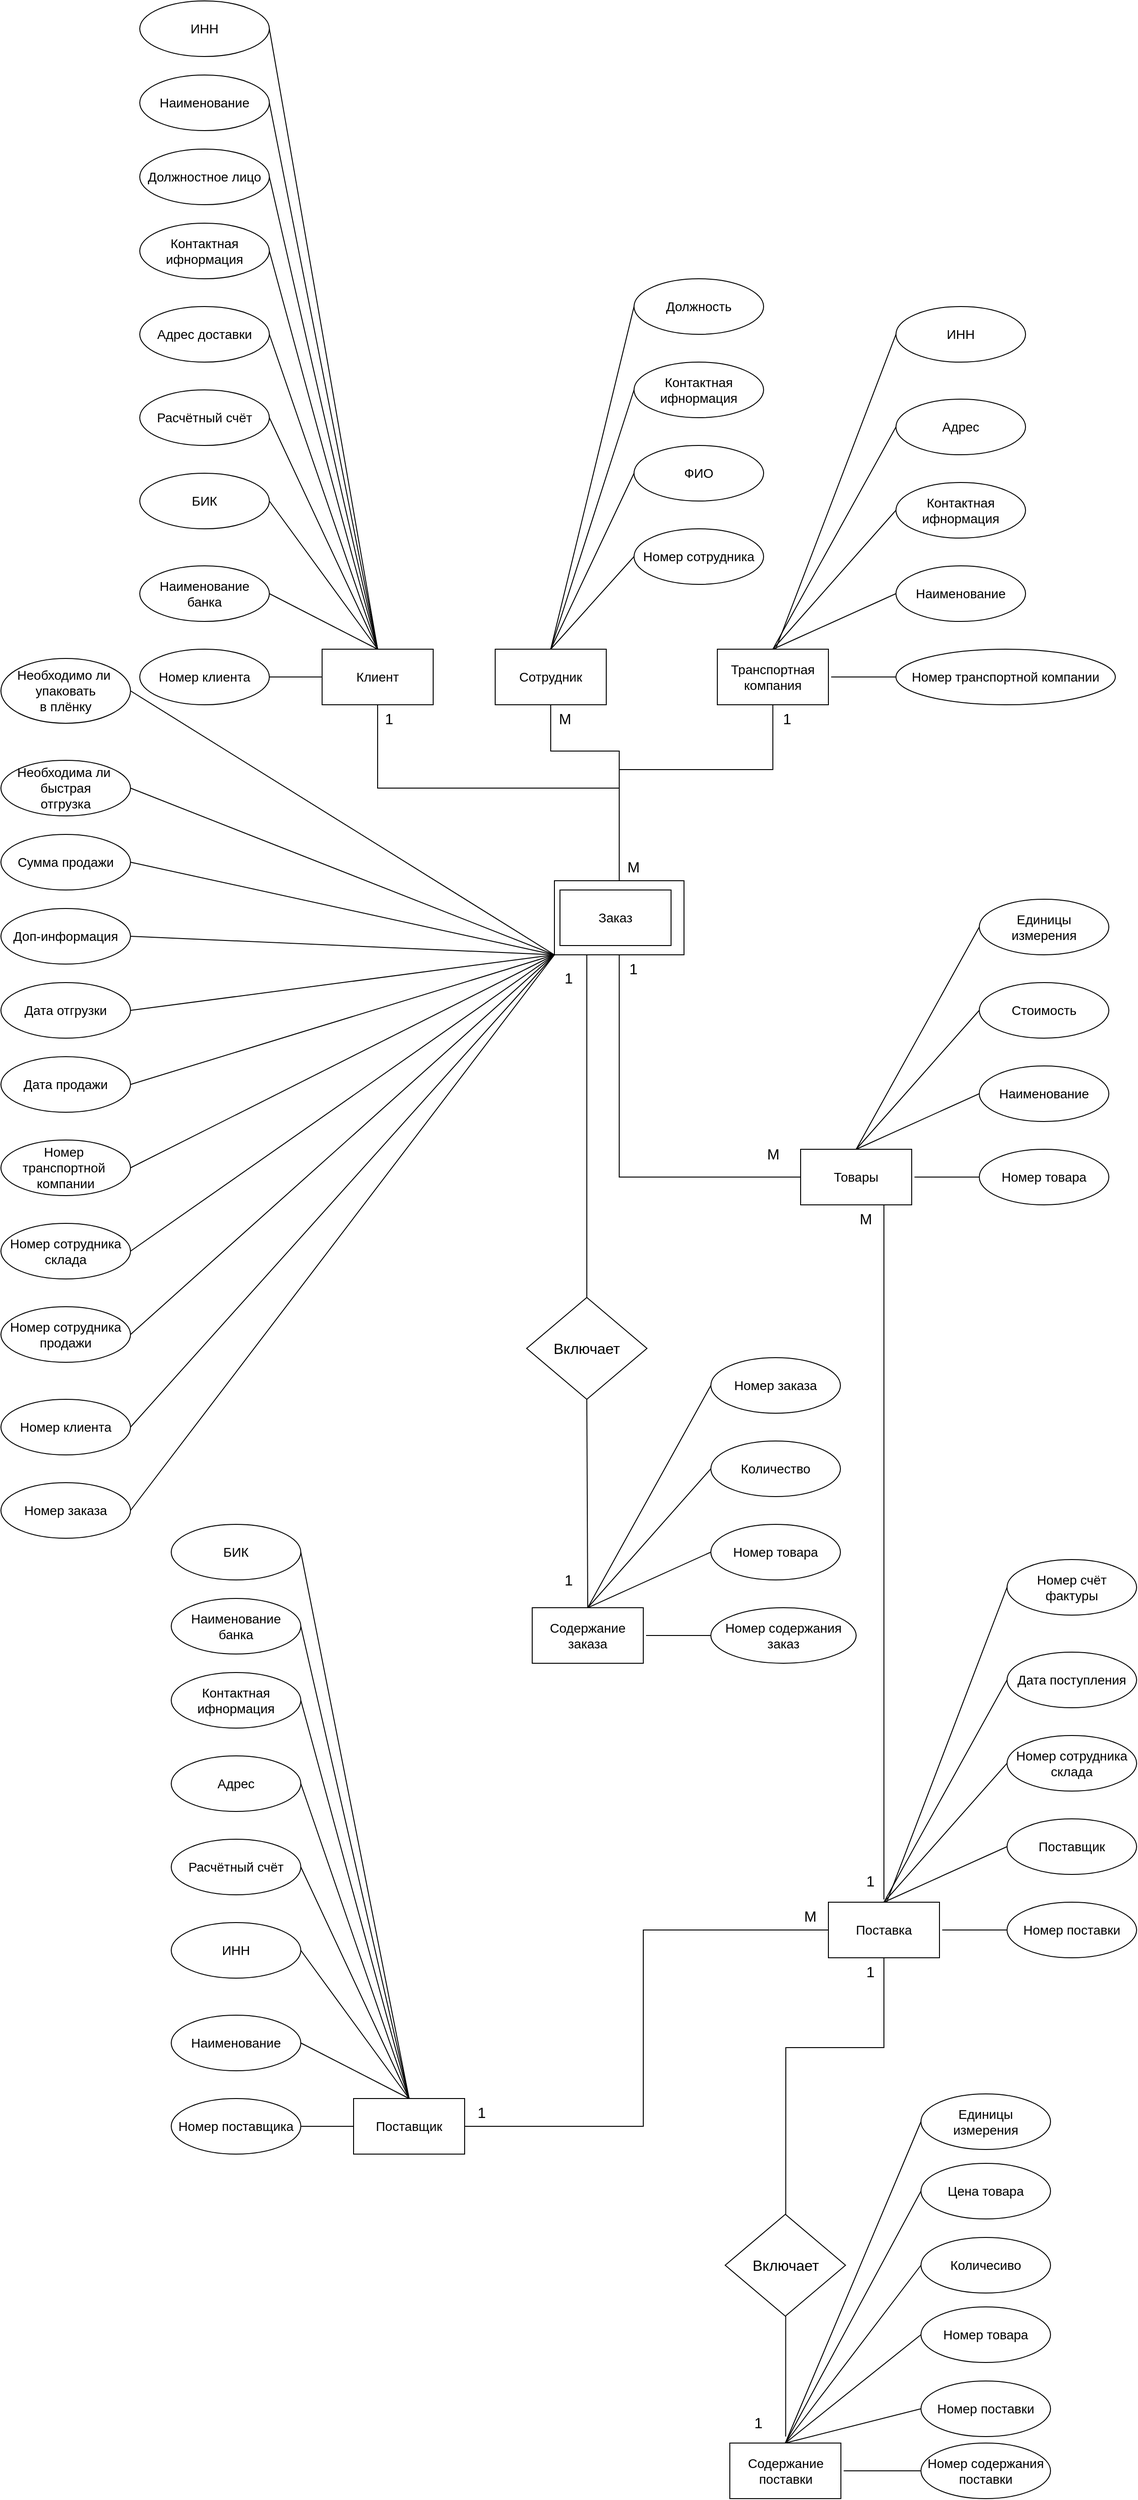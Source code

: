 <mxfile version="22.1.0" type="device">
  <diagram id="Ka57WYL8uHOhpwoZ9gLt" name="Страница — 1">
    <mxGraphModel dx="3093" dy="-307" grid="1" gridSize="10" guides="1" tooltips="1" connect="1" arrows="1" fold="1" page="1" pageScale="1" pageWidth="827" pageHeight="1169" math="0" shadow="0">
      <root>
        <mxCell id="0" />
        <mxCell id="1" parent="0" />
        <mxCell id="-9mjrlD3U77bwaLZREmP-149" value="" style="rounded=0;whiteSpace=wrap;html=1;" parent="1" vertex="1">
          <mxGeometry x="344" y="2190" width="140" height="80" as="geometry" />
        </mxCell>
        <mxCell id="-9mjrlD3U77bwaLZREmP-1" value="&lt;font style=&quot;font-size: 14px;&quot;&gt;Клиент&lt;/font&gt;" style="whiteSpace=wrap;html=1;" parent="1" vertex="1">
          <mxGeometry x="93" y="1940" width="120" height="60" as="geometry" />
        </mxCell>
        <mxCell id="-9mjrlD3U77bwaLZREmP-11" value="&lt;font style=&quot;font-size: 14px;&quot;&gt;Номер клиента&lt;/font&gt;" style="ellipse;whiteSpace=wrap;html=1;" parent="1" vertex="1">
          <mxGeometry x="-104" y="1940" width="140" height="60" as="geometry" />
        </mxCell>
        <mxCell id="-9mjrlD3U77bwaLZREmP-12" value="&lt;span style=&quot;font-size: 14px;&quot;&gt;ИНН&lt;/span&gt;" style="ellipse;whiteSpace=wrap;html=1;" parent="1" vertex="1">
          <mxGeometry x="-104" y="1240" width="140" height="60" as="geometry" />
        </mxCell>
        <mxCell id="-9mjrlD3U77bwaLZREmP-13" value="&lt;span style=&quot;font-size: 14px;&quot;&gt;Наименование&lt;/span&gt;" style="ellipse;whiteSpace=wrap;html=1;" parent="1" vertex="1">
          <mxGeometry x="-104" y="1320" width="140" height="60" as="geometry" />
        </mxCell>
        <mxCell id="-9mjrlD3U77bwaLZREmP-14" value="&lt;span style=&quot;font-size: 14px;&quot;&gt;Должностное лицо&lt;/span&gt;" style="ellipse;whiteSpace=wrap;html=1;" parent="1" vertex="1">
          <mxGeometry x="-104" y="1400" width="140" height="60" as="geometry" />
        </mxCell>
        <mxCell id="-9mjrlD3U77bwaLZREmP-15" value="&lt;span style=&quot;font-size: 14px;&quot;&gt;Контактная ифнормация&lt;/span&gt;" style="ellipse;whiteSpace=wrap;html=1;" parent="1" vertex="1">
          <mxGeometry x="-104" y="1480" width="140" height="60" as="geometry" />
        </mxCell>
        <mxCell id="-9mjrlD3U77bwaLZREmP-16" value="&lt;span style=&quot;font-size: 14px;&quot;&gt;Адрес доставки&lt;/span&gt;" style="ellipse;whiteSpace=wrap;html=1;" parent="1" vertex="1">
          <mxGeometry x="-104" y="1570" width="140" height="60" as="geometry" />
        </mxCell>
        <mxCell id="-9mjrlD3U77bwaLZREmP-17" value="&lt;span style=&quot;font-size: 14px;&quot;&gt;БИК&lt;/span&gt;" style="ellipse;whiteSpace=wrap;html=1;" parent="1" vertex="1">
          <mxGeometry x="-104" y="1750" width="140" height="60" as="geometry" />
        </mxCell>
        <mxCell id="-9mjrlD3U77bwaLZREmP-18" value="&lt;span style=&quot;font-size: 14px;&quot;&gt;Расчётный счёт&lt;/span&gt;" style="ellipse;whiteSpace=wrap;html=1;" parent="1" vertex="1">
          <mxGeometry x="-104" y="1660" width="140" height="60" as="geometry" />
        </mxCell>
        <mxCell id="-9mjrlD3U77bwaLZREmP-19" value="&lt;span style=&quot;font-size: 14px;&quot;&gt;Наименование&lt;br&gt;банка&lt;br&gt;&lt;/span&gt;" style="ellipse;whiteSpace=wrap;html=1;" parent="1" vertex="1">
          <mxGeometry x="-104" y="1850" width="140" height="60" as="geometry" />
        </mxCell>
        <mxCell id="-9mjrlD3U77bwaLZREmP-20" value="" style="endArrow=none;html=1;rounded=0;exitX=1;exitY=0.5;exitDx=0;exitDy=0;entryX=0.5;entryY=0;entryDx=0;entryDy=0;" parent="1" source="-9mjrlD3U77bwaLZREmP-19" target="-9mjrlD3U77bwaLZREmP-1" edge="1">
          <mxGeometry width="50" height="50" relative="1" as="geometry">
            <mxPoint x="896" y="1600" as="sourcePoint" />
            <mxPoint x="946" y="1550" as="targetPoint" />
          </mxGeometry>
        </mxCell>
        <mxCell id="-9mjrlD3U77bwaLZREmP-22" value="" style="endArrow=none;html=1;rounded=0;exitX=1;exitY=0.5;exitDx=0;exitDy=0;entryX=0.5;entryY=0;entryDx=0;entryDy=0;" parent="1" source="-9mjrlD3U77bwaLZREmP-17" target="-9mjrlD3U77bwaLZREmP-1" edge="1">
          <mxGeometry width="50" height="50" relative="1" as="geometry">
            <mxPoint x="126" y="1890" as="sourcePoint" />
            <mxPoint x="163" y="1950" as="targetPoint" />
          </mxGeometry>
        </mxCell>
        <mxCell id="-9mjrlD3U77bwaLZREmP-23" value="" style="endArrow=none;html=1;rounded=0;exitX=1;exitY=0.5;exitDx=0;exitDy=0;entryX=0.5;entryY=0;entryDx=0;entryDy=0;" parent="1" source="-9mjrlD3U77bwaLZREmP-18" target="-9mjrlD3U77bwaLZREmP-1" edge="1">
          <mxGeometry width="50" height="50" relative="1" as="geometry">
            <mxPoint x="126" y="1790" as="sourcePoint" />
            <mxPoint x="163" y="1950" as="targetPoint" />
          </mxGeometry>
        </mxCell>
        <mxCell id="-9mjrlD3U77bwaLZREmP-24" value="" style="endArrow=none;html=1;rounded=0;exitX=1;exitY=0.5;exitDx=0;exitDy=0;entryX=0.5;entryY=0;entryDx=0;entryDy=0;" parent="1" source="-9mjrlD3U77bwaLZREmP-16" target="-9mjrlD3U77bwaLZREmP-1" edge="1">
          <mxGeometry width="50" height="50" relative="1" as="geometry">
            <mxPoint x="126" y="1700" as="sourcePoint" />
            <mxPoint x="163" y="1950" as="targetPoint" />
          </mxGeometry>
        </mxCell>
        <mxCell id="-9mjrlD3U77bwaLZREmP-25" value="" style="endArrow=none;html=1;rounded=0;exitX=1;exitY=0.5;exitDx=0;exitDy=0;entryX=0.5;entryY=0;entryDx=0;entryDy=0;" parent="1" source="-9mjrlD3U77bwaLZREmP-15" target="-9mjrlD3U77bwaLZREmP-1" edge="1">
          <mxGeometry width="50" height="50" relative="1" as="geometry">
            <mxPoint x="126" y="1610" as="sourcePoint" />
            <mxPoint x="163" y="1950" as="targetPoint" />
          </mxGeometry>
        </mxCell>
        <mxCell id="-9mjrlD3U77bwaLZREmP-26" value="" style="endArrow=none;html=1;rounded=0;exitX=1;exitY=0.5;exitDx=0;exitDy=0;entryX=0.5;entryY=0;entryDx=0;entryDy=0;" parent="1" source="-9mjrlD3U77bwaLZREmP-14" target="-9mjrlD3U77bwaLZREmP-1" edge="1">
          <mxGeometry width="50" height="50" relative="1" as="geometry">
            <mxPoint x="126" y="1520" as="sourcePoint" />
            <mxPoint x="163" y="1950" as="targetPoint" />
          </mxGeometry>
        </mxCell>
        <mxCell id="-9mjrlD3U77bwaLZREmP-27" value="" style="endArrow=none;html=1;rounded=0;exitX=1;exitY=0.5;exitDx=0;exitDy=0;entryX=0.5;entryY=0;entryDx=0;entryDy=0;" parent="1" source="-9mjrlD3U77bwaLZREmP-13" target="-9mjrlD3U77bwaLZREmP-1" edge="1">
          <mxGeometry width="50" height="50" relative="1" as="geometry">
            <mxPoint x="126" y="1440" as="sourcePoint" />
            <mxPoint x="163" y="1950" as="targetPoint" />
          </mxGeometry>
        </mxCell>
        <mxCell id="-9mjrlD3U77bwaLZREmP-28" value="" style="endArrow=none;html=1;rounded=0;exitX=1;exitY=0.5;exitDx=0;exitDy=0;entryX=0.5;entryY=0;entryDx=0;entryDy=0;" parent="1" source="-9mjrlD3U77bwaLZREmP-12" target="-9mjrlD3U77bwaLZREmP-1" edge="1">
          <mxGeometry width="50" height="50" relative="1" as="geometry">
            <mxPoint x="126" y="1360" as="sourcePoint" />
            <mxPoint x="163" y="1950" as="targetPoint" />
          </mxGeometry>
        </mxCell>
        <mxCell id="-9mjrlD3U77bwaLZREmP-29" value="" style="endArrow=none;html=1;rounded=0;exitX=1;exitY=0.5;exitDx=0;exitDy=0;entryX=0;entryY=0.5;entryDx=0;entryDy=0;" parent="1" source="-9mjrlD3U77bwaLZREmP-11" target="-9mjrlD3U77bwaLZREmP-1" edge="1">
          <mxGeometry width="50" height="50" relative="1" as="geometry">
            <mxPoint x="126" y="1890" as="sourcePoint" />
            <mxPoint x="163" y="1950" as="targetPoint" />
          </mxGeometry>
        </mxCell>
        <mxCell id="-9mjrlD3U77bwaLZREmP-30" value="&lt;font style=&quot;font-size: 14px;&quot;&gt;Сотрудник&lt;br&gt;&lt;/font&gt;" style="whiteSpace=wrap;html=1;direction=east;flipH=1;flipV=0;" parent="1" vertex="1">
          <mxGeometry x="280" y="1940" width="120" height="60" as="geometry" />
        </mxCell>
        <mxCell id="-9mjrlD3U77bwaLZREmP-31" value="&lt;font style=&quot;font-size: 14px;&quot;&gt;Номер сотрудника&lt;/font&gt;" style="ellipse;whiteSpace=wrap;html=1;direction=east;flipH=1;flipV=0;" parent="1" vertex="1">
          <mxGeometry x="430" y="1810" width="140" height="60" as="geometry" />
        </mxCell>
        <mxCell id="-9mjrlD3U77bwaLZREmP-35" value="&lt;span style=&quot;font-size: 14px;&quot;&gt;Контактная ифнормация&lt;/span&gt;" style="ellipse;whiteSpace=wrap;html=1;direction=east;flipH=1;flipV=0;" parent="1" vertex="1">
          <mxGeometry x="430" y="1630" width="140" height="60" as="geometry" />
        </mxCell>
        <mxCell id="-9mjrlD3U77bwaLZREmP-37" value="&lt;span style=&quot;font-size: 14px;&quot;&gt;Должность&lt;/span&gt;" style="ellipse;whiteSpace=wrap;html=1;direction=east;flipH=1;flipV=0;" parent="1" vertex="1">
          <mxGeometry x="430" y="1540" width="140" height="60" as="geometry" />
        </mxCell>
        <mxCell id="-9mjrlD3U77bwaLZREmP-39" value="&lt;span style=&quot;font-size: 14px;&quot;&gt;ФИО&lt;br&gt;&lt;/span&gt;" style="ellipse;whiteSpace=wrap;html=1;direction=east;flipH=1;flipV=0;" parent="1" vertex="1">
          <mxGeometry x="430" y="1720" width="140" height="60" as="geometry" />
        </mxCell>
        <mxCell id="-9mjrlD3U77bwaLZREmP-40" value="" style="endArrow=none;html=1;rounded=0;exitX=0;exitY=0.5;exitDx=0;exitDy=0;entryX=0.5;entryY=0;entryDx=0;entryDy=0;" parent="1" source="-9mjrlD3U77bwaLZREmP-39" target="-9mjrlD3U77bwaLZREmP-30" edge="1">
          <mxGeometry width="50" height="50" relative="1" as="geometry">
            <mxPoint x="-520" y="1600" as="sourcePoint" />
            <mxPoint x="-570" y="1550" as="targetPoint" />
          </mxGeometry>
        </mxCell>
        <mxCell id="-9mjrlD3U77bwaLZREmP-41" value="" style="endArrow=none;html=1;rounded=0;exitX=0;exitY=0.5;exitDx=0;exitDy=0;entryX=0.5;entryY=0;entryDx=0;entryDy=0;" parent="1" source="-9mjrlD3U77bwaLZREmP-37" target="-9mjrlD3U77bwaLZREmP-30" edge="1">
          <mxGeometry width="50" height="50" relative="1" as="geometry">
            <mxPoint x="250" y="1890" as="sourcePoint" />
            <mxPoint x="213" y="1950" as="targetPoint" />
          </mxGeometry>
        </mxCell>
        <mxCell id="-9mjrlD3U77bwaLZREmP-44" value="" style="endArrow=none;html=1;rounded=0;exitX=0;exitY=0.5;exitDx=0;exitDy=0;entryX=0.5;entryY=0;entryDx=0;entryDy=0;" parent="1" source="-9mjrlD3U77bwaLZREmP-35" target="-9mjrlD3U77bwaLZREmP-30" edge="1">
          <mxGeometry width="50" height="50" relative="1" as="geometry">
            <mxPoint x="250" y="1610" as="sourcePoint" />
            <mxPoint x="213" y="1950" as="targetPoint" />
          </mxGeometry>
        </mxCell>
        <mxCell id="-9mjrlD3U77bwaLZREmP-48" value="" style="endArrow=none;html=1;rounded=0;exitX=0;exitY=0.5;exitDx=0;exitDy=0;entryX=0.5;entryY=0;entryDx=0;entryDy=0;" parent="1" source="-9mjrlD3U77bwaLZREmP-31" target="-9mjrlD3U77bwaLZREmP-30" edge="1">
          <mxGeometry width="50" height="50" relative="1" as="geometry">
            <mxPoint x="473" y="1970" as="sourcePoint" />
            <mxPoint x="403" y="1970" as="targetPoint" />
          </mxGeometry>
        </mxCell>
        <mxCell id="-9mjrlD3U77bwaLZREmP-49" value="&lt;font style=&quot;font-size: 14px;&quot;&gt;Поставка&lt;br&gt;&lt;/font&gt;" style="whiteSpace=wrap;html=1;direction=east;flipH=1;flipV=0;" parent="1" vertex="1">
          <mxGeometry x="640" y="3293" width="120" height="60" as="geometry" />
        </mxCell>
        <mxCell id="-9mjrlD3U77bwaLZREmP-50" value="&lt;font style=&quot;font-size: 14px;&quot;&gt;Номер поставки&lt;/font&gt;" style="ellipse;whiteSpace=wrap;html=1;direction=east;flipH=1;flipV=0;" parent="1" vertex="1">
          <mxGeometry x="833" y="3293" width="140" height="60" as="geometry" />
        </mxCell>
        <mxCell id="-9mjrlD3U77bwaLZREmP-51" value="&lt;font style=&quot;font-size: 14px;&quot;&gt;Номер сотрудника склада&lt;/font&gt;" style="ellipse;whiteSpace=wrap;html=1;direction=east;flipH=1;flipV=0;" parent="1" vertex="1">
          <mxGeometry x="833" y="3113" width="140" height="60" as="geometry" />
        </mxCell>
        <mxCell id="-9mjrlD3U77bwaLZREmP-52" value="&lt;span style=&quot;font-size: 14px;&quot;&gt;Дата поступления&lt;/span&gt;" style="ellipse;whiteSpace=wrap;html=1;direction=east;flipH=1;flipV=0;" parent="1" vertex="1">
          <mxGeometry x="833" y="3023" width="140" height="60" as="geometry" />
        </mxCell>
        <mxCell id="-9mjrlD3U77bwaLZREmP-53" value="&lt;span style=&quot;font-size: 14px;&quot;&gt;Поставщик&lt;br&gt;&lt;/span&gt;" style="ellipse;whiteSpace=wrap;html=1;direction=east;flipH=1;flipV=0;" parent="1" vertex="1">
          <mxGeometry x="833" y="3203" width="140" height="60" as="geometry" />
        </mxCell>
        <mxCell id="-9mjrlD3U77bwaLZREmP-54" value="" style="endArrow=none;html=1;rounded=0;exitX=0;exitY=0.5;exitDx=0;exitDy=0;entryX=0.5;entryY=0;entryDx=0;entryDy=0;" parent="1" source="-9mjrlD3U77bwaLZREmP-53" target="-9mjrlD3U77bwaLZREmP-49" edge="1">
          <mxGeometry width="50" height="50" relative="1" as="geometry">
            <mxPoint x="-160" y="2953" as="sourcePoint" />
            <mxPoint x="-210" y="2903" as="targetPoint" />
          </mxGeometry>
        </mxCell>
        <mxCell id="-9mjrlD3U77bwaLZREmP-55" value="" style="endArrow=none;html=1;rounded=0;exitX=0;exitY=0.5;exitDx=0;exitDy=0;entryX=0.5;entryY=0;entryDx=0;entryDy=0;" parent="1" source="-9mjrlD3U77bwaLZREmP-52" target="-9mjrlD3U77bwaLZREmP-49" edge="1">
          <mxGeometry width="50" height="50" relative="1" as="geometry">
            <mxPoint x="610" y="3243" as="sourcePoint" />
            <mxPoint x="573" y="3303" as="targetPoint" />
          </mxGeometry>
        </mxCell>
        <mxCell id="-9mjrlD3U77bwaLZREmP-56" value="" style="endArrow=none;html=1;rounded=0;exitX=0;exitY=0.5;exitDx=0;exitDy=0;entryX=0.5;entryY=0;entryDx=0;entryDy=0;" parent="1" source="-9mjrlD3U77bwaLZREmP-51" target="-9mjrlD3U77bwaLZREmP-49" edge="1">
          <mxGeometry width="50" height="50" relative="1" as="geometry">
            <mxPoint x="610" y="2963" as="sourcePoint" />
            <mxPoint x="573" y="3303" as="targetPoint" />
          </mxGeometry>
        </mxCell>
        <mxCell id="-9mjrlD3U77bwaLZREmP-57" value="" style="endArrow=none;html=1;rounded=0;" parent="1" edge="1">
          <mxGeometry width="50" height="50" relative="1" as="geometry">
            <mxPoint x="833" y="3323" as="sourcePoint" />
            <mxPoint x="763" y="3323" as="targetPoint" />
          </mxGeometry>
        </mxCell>
        <mxCell id="-9mjrlD3U77bwaLZREmP-58" value="&lt;span style=&quot;font-size: 14px;&quot;&gt;Номер счёт&lt;br&gt;фактуры&lt;br&gt;&lt;/span&gt;" style="ellipse;whiteSpace=wrap;html=1;direction=east;flipH=1;flipV=0;" parent="1" vertex="1">
          <mxGeometry x="833" y="2923" width="140" height="60" as="geometry" />
        </mxCell>
        <mxCell id="-9mjrlD3U77bwaLZREmP-59" value="" style="endArrow=none;html=1;rounded=0;exitX=0;exitY=0.5;exitDx=0;exitDy=0;" parent="1" source="-9mjrlD3U77bwaLZREmP-58" edge="1">
          <mxGeometry width="50" height="50" relative="1" as="geometry">
            <mxPoint x="843" y="3063" as="sourcePoint" />
            <mxPoint x="703" y="3293" as="targetPoint" />
          </mxGeometry>
        </mxCell>
        <mxCell id="-9mjrlD3U77bwaLZREmP-60" value="&lt;font style=&quot;font-size: 14px;&quot;&gt;Поставщик&lt;/font&gt;" style="whiteSpace=wrap;html=1;" parent="1" vertex="1">
          <mxGeometry x="127" y="3505" width="120" height="60" as="geometry" />
        </mxCell>
        <mxCell id="-9mjrlD3U77bwaLZREmP-61" value="&lt;font style=&quot;font-size: 14px;&quot;&gt;Номер поставщика&lt;/font&gt;" style="ellipse;whiteSpace=wrap;html=1;" parent="1" vertex="1">
          <mxGeometry x="-70" y="3505" width="140" height="60" as="geometry" />
        </mxCell>
        <mxCell id="-9mjrlD3U77bwaLZREmP-63" value="&lt;span style=&quot;font-size: 14px;&quot;&gt;БИК&lt;/span&gt;" style="ellipse;whiteSpace=wrap;html=1;" parent="1" vertex="1">
          <mxGeometry x="-70" y="2885" width="140" height="60" as="geometry" />
        </mxCell>
        <mxCell id="-9mjrlD3U77bwaLZREmP-64" value="&lt;span style=&quot;font-size: 14px;&quot;&gt;Наименование&lt;br&gt;банка&lt;br&gt;&lt;/span&gt;" style="ellipse;whiteSpace=wrap;html=1;" parent="1" vertex="1">
          <mxGeometry x="-70" y="2965" width="140" height="60" as="geometry" />
        </mxCell>
        <mxCell id="-9mjrlD3U77bwaLZREmP-65" value="&lt;span style=&quot;font-size: 14px;&quot;&gt;Контактная ифнормация&lt;/span&gt;" style="ellipse;whiteSpace=wrap;html=1;" parent="1" vertex="1">
          <mxGeometry x="-70" y="3045" width="140" height="60" as="geometry" />
        </mxCell>
        <mxCell id="-9mjrlD3U77bwaLZREmP-66" value="&lt;span style=&quot;font-size: 14px;&quot;&gt;Адрес&lt;/span&gt;" style="ellipse;whiteSpace=wrap;html=1;" parent="1" vertex="1">
          <mxGeometry x="-70" y="3135" width="140" height="60" as="geometry" />
        </mxCell>
        <mxCell id="-9mjrlD3U77bwaLZREmP-67" value="&lt;span style=&quot;font-size: 14px;&quot;&gt;ИНН&lt;/span&gt;" style="ellipse;whiteSpace=wrap;html=1;" parent="1" vertex="1">
          <mxGeometry x="-70" y="3315" width="140" height="60" as="geometry" />
        </mxCell>
        <mxCell id="-9mjrlD3U77bwaLZREmP-68" value="&lt;span style=&quot;font-size: 14px;&quot;&gt;Расчётный счёт&lt;/span&gt;" style="ellipse;whiteSpace=wrap;html=1;" parent="1" vertex="1">
          <mxGeometry x="-70" y="3225" width="140" height="60" as="geometry" />
        </mxCell>
        <mxCell id="-9mjrlD3U77bwaLZREmP-69" value="&lt;span style=&quot;font-size: 14px;&quot;&gt;Наименование&lt;br&gt;&lt;/span&gt;" style="ellipse;whiteSpace=wrap;html=1;" parent="1" vertex="1">
          <mxGeometry x="-70" y="3415" width="140" height="60" as="geometry" />
        </mxCell>
        <mxCell id="-9mjrlD3U77bwaLZREmP-70" value="" style="endArrow=none;html=1;rounded=0;exitX=1;exitY=0.5;exitDx=0;exitDy=0;entryX=0.5;entryY=0;entryDx=0;entryDy=0;" parent="1" source="-9mjrlD3U77bwaLZREmP-69" target="-9mjrlD3U77bwaLZREmP-60" edge="1">
          <mxGeometry width="50" height="50" relative="1" as="geometry">
            <mxPoint x="930" y="3165" as="sourcePoint" />
            <mxPoint x="980" y="3115" as="targetPoint" />
          </mxGeometry>
        </mxCell>
        <mxCell id="-9mjrlD3U77bwaLZREmP-71" value="" style="endArrow=none;html=1;rounded=0;exitX=1;exitY=0.5;exitDx=0;exitDy=0;entryX=0.5;entryY=0;entryDx=0;entryDy=0;" parent="1" source="-9mjrlD3U77bwaLZREmP-67" target="-9mjrlD3U77bwaLZREmP-60" edge="1">
          <mxGeometry width="50" height="50" relative="1" as="geometry">
            <mxPoint x="160" y="3455" as="sourcePoint" />
            <mxPoint x="197" y="3515" as="targetPoint" />
          </mxGeometry>
        </mxCell>
        <mxCell id="-9mjrlD3U77bwaLZREmP-72" value="" style="endArrow=none;html=1;rounded=0;exitX=1;exitY=0.5;exitDx=0;exitDy=0;entryX=0.5;entryY=0;entryDx=0;entryDy=0;" parent="1" source="-9mjrlD3U77bwaLZREmP-68" target="-9mjrlD3U77bwaLZREmP-60" edge="1">
          <mxGeometry width="50" height="50" relative="1" as="geometry">
            <mxPoint x="160" y="3355" as="sourcePoint" />
            <mxPoint x="197" y="3515" as="targetPoint" />
          </mxGeometry>
        </mxCell>
        <mxCell id="-9mjrlD3U77bwaLZREmP-73" value="" style="endArrow=none;html=1;rounded=0;exitX=1;exitY=0.5;exitDx=0;exitDy=0;entryX=0.5;entryY=0;entryDx=0;entryDy=0;" parent="1" source="-9mjrlD3U77bwaLZREmP-66" target="-9mjrlD3U77bwaLZREmP-60" edge="1">
          <mxGeometry width="50" height="50" relative="1" as="geometry">
            <mxPoint x="160" y="3265" as="sourcePoint" />
            <mxPoint x="197" y="3515" as="targetPoint" />
          </mxGeometry>
        </mxCell>
        <mxCell id="-9mjrlD3U77bwaLZREmP-74" value="" style="endArrow=none;html=1;rounded=0;exitX=1;exitY=0.5;exitDx=0;exitDy=0;entryX=0.5;entryY=0;entryDx=0;entryDy=0;" parent="1" source="-9mjrlD3U77bwaLZREmP-65" target="-9mjrlD3U77bwaLZREmP-60" edge="1">
          <mxGeometry width="50" height="50" relative="1" as="geometry">
            <mxPoint x="160" y="3175" as="sourcePoint" />
            <mxPoint x="197" y="3515" as="targetPoint" />
          </mxGeometry>
        </mxCell>
        <mxCell id="-9mjrlD3U77bwaLZREmP-75" value="" style="endArrow=none;html=1;rounded=0;exitX=1;exitY=0.5;exitDx=0;exitDy=0;entryX=0.5;entryY=0;entryDx=0;entryDy=0;" parent="1" source="-9mjrlD3U77bwaLZREmP-64" target="-9mjrlD3U77bwaLZREmP-60" edge="1">
          <mxGeometry width="50" height="50" relative="1" as="geometry">
            <mxPoint x="160" y="3085" as="sourcePoint" />
            <mxPoint x="197" y="3515" as="targetPoint" />
          </mxGeometry>
        </mxCell>
        <mxCell id="-9mjrlD3U77bwaLZREmP-76" value="" style="endArrow=none;html=1;rounded=0;exitX=1;exitY=0.5;exitDx=0;exitDy=0;entryX=0.5;entryY=0;entryDx=0;entryDy=0;" parent="1" source="-9mjrlD3U77bwaLZREmP-63" target="-9mjrlD3U77bwaLZREmP-60" edge="1">
          <mxGeometry width="50" height="50" relative="1" as="geometry">
            <mxPoint x="160" y="3005" as="sourcePoint" />
            <mxPoint x="197" y="3515" as="targetPoint" />
          </mxGeometry>
        </mxCell>
        <mxCell id="-9mjrlD3U77bwaLZREmP-78" value="" style="endArrow=none;html=1;rounded=0;exitX=1;exitY=0.5;exitDx=0;exitDy=0;entryX=0;entryY=0.5;entryDx=0;entryDy=0;" parent="1" source="-9mjrlD3U77bwaLZREmP-61" target="-9mjrlD3U77bwaLZREmP-60" edge="1">
          <mxGeometry width="50" height="50" relative="1" as="geometry">
            <mxPoint x="160" y="3455" as="sourcePoint" />
            <mxPoint x="197" y="3515" as="targetPoint" />
          </mxGeometry>
        </mxCell>
        <mxCell id="-9mjrlD3U77bwaLZREmP-80" value="&lt;font style=&quot;font-size: 14px;&quot;&gt;Транспортная&lt;br&gt;компания&lt;br&gt;&lt;/font&gt;" style="whiteSpace=wrap;html=1;direction=east;flipH=1;flipV=0;" parent="1" vertex="1">
          <mxGeometry x="520" y="1940" width="120" height="60" as="geometry" />
        </mxCell>
        <mxCell id="-9mjrlD3U77bwaLZREmP-81" value="&lt;font style=&quot;font-size: 14px;&quot;&gt;&lt;font style=&quot;font-size: 14px;&quot;&gt;Номер т&lt;/font&gt;ранспортной компании&lt;/font&gt;" style="ellipse;whiteSpace=wrap;html=1;direction=east;flipH=1;flipV=0;" parent="1" vertex="1">
          <mxGeometry x="713" y="1940" width="237" height="60" as="geometry" />
        </mxCell>
        <mxCell id="-9mjrlD3U77bwaLZREmP-82" value="&lt;span style=&quot;font-size: 14px;&quot;&gt;Контактная ифнормация&lt;/span&gt;" style="ellipse;whiteSpace=wrap;html=1;direction=east;flipH=1;flipV=0;" parent="1" vertex="1">
          <mxGeometry x="713" y="1760" width="140" height="60" as="geometry" />
        </mxCell>
        <mxCell id="-9mjrlD3U77bwaLZREmP-83" value="&lt;span style=&quot;font-size: 14px;&quot;&gt;Адрес&lt;/span&gt;" style="ellipse;whiteSpace=wrap;html=1;direction=east;flipH=1;flipV=0;" parent="1" vertex="1">
          <mxGeometry x="713" y="1670" width="140" height="60" as="geometry" />
        </mxCell>
        <mxCell id="-9mjrlD3U77bwaLZREmP-84" value="&lt;span style=&quot;font-size: 14px;&quot;&gt;Наименование&lt;br&gt;&lt;/span&gt;" style="ellipse;whiteSpace=wrap;html=1;direction=east;flipH=1;flipV=0;" parent="1" vertex="1">
          <mxGeometry x="713" y="1850" width="140" height="60" as="geometry" />
        </mxCell>
        <mxCell id="-9mjrlD3U77bwaLZREmP-85" value="" style="endArrow=none;html=1;rounded=0;exitX=0;exitY=0.5;exitDx=0;exitDy=0;entryX=0.5;entryY=0;entryDx=0;entryDy=0;" parent="1" source="-9mjrlD3U77bwaLZREmP-84" target="-9mjrlD3U77bwaLZREmP-80" edge="1">
          <mxGeometry width="50" height="50" relative="1" as="geometry">
            <mxPoint x="-280" y="1600" as="sourcePoint" />
            <mxPoint x="-330" y="1550" as="targetPoint" />
          </mxGeometry>
        </mxCell>
        <mxCell id="-9mjrlD3U77bwaLZREmP-86" value="" style="endArrow=none;html=1;rounded=0;exitX=0;exitY=0.5;exitDx=0;exitDy=0;entryX=0.5;entryY=0;entryDx=0;entryDy=0;" parent="1" source="-9mjrlD3U77bwaLZREmP-83" target="-9mjrlD3U77bwaLZREmP-80" edge="1">
          <mxGeometry width="50" height="50" relative="1" as="geometry">
            <mxPoint x="490" y="1890" as="sourcePoint" />
            <mxPoint x="453" y="1950" as="targetPoint" />
          </mxGeometry>
        </mxCell>
        <mxCell id="-9mjrlD3U77bwaLZREmP-87" value="" style="endArrow=none;html=1;rounded=0;exitX=0;exitY=0.5;exitDx=0;exitDy=0;entryX=0.5;entryY=0;entryDx=0;entryDy=0;" parent="1" source="-9mjrlD3U77bwaLZREmP-82" target="-9mjrlD3U77bwaLZREmP-80" edge="1">
          <mxGeometry width="50" height="50" relative="1" as="geometry">
            <mxPoint x="490" y="1610" as="sourcePoint" />
            <mxPoint x="453" y="1950" as="targetPoint" />
          </mxGeometry>
        </mxCell>
        <mxCell id="-9mjrlD3U77bwaLZREmP-88" value="" style="endArrow=none;html=1;rounded=0;" parent="1" edge="1">
          <mxGeometry width="50" height="50" relative="1" as="geometry">
            <mxPoint x="713" y="1970" as="sourcePoint" />
            <mxPoint x="643" y="1970" as="targetPoint" />
          </mxGeometry>
        </mxCell>
        <mxCell id="-9mjrlD3U77bwaLZREmP-89" value="&lt;span style=&quot;font-size: 14px;&quot;&gt;ИНН&lt;/span&gt;" style="ellipse;whiteSpace=wrap;html=1;direction=east;flipH=1;flipV=0;" parent="1" vertex="1">
          <mxGeometry x="713" y="1570" width="140" height="60" as="geometry" />
        </mxCell>
        <mxCell id="-9mjrlD3U77bwaLZREmP-90" value="" style="endArrow=none;html=1;rounded=0;exitX=0;exitY=0.5;exitDx=0;exitDy=0;" parent="1" source="-9mjrlD3U77bwaLZREmP-89" edge="1">
          <mxGeometry width="50" height="50" relative="1" as="geometry">
            <mxPoint x="723" y="1710" as="sourcePoint" />
            <mxPoint x="583" y="1940" as="targetPoint" />
          </mxGeometry>
        </mxCell>
        <mxCell id="-9mjrlD3U77bwaLZREmP-93" value="&lt;font style=&quot;font-size: 14px;&quot;&gt;Товары&lt;br&gt;&lt;/font&gt;" style="whiteSpace=wrap;html=1;direction=east;flipH=1;flipV=0;" parent="1" vertex="1">
          <mxGeometry x="610" y="2480" width="120" height="60" as="geometry" />
        </mxCell>
        <mxCell id="-9mjrlD3U77bwaLZREmP-94" value="&lt;font style=&quot;font-size: 14px;&quot;&gt;Номер товара&lt;/font&gt;" style="ellipse;whiteSpace=wrap;html=1;direction=east;flipH=1;flipV=0;" parent="1" vertex="1">
          <mxGeometry x="803" y="2480" width="140" height="60" as="geometry" />
        </mxCell>
        <mxCell id="-9mjrlD3U77bwaLZREmP-95" value="&lt;span style=&quot;font-size: 14px;&quot;&gt;Стоимость&lt;/span&gt;" style="ellipse;whiteSpace=wrap;html=1;direction=east;flipH=1;flipV=0;" parent="1" vertex="1">
          <mxGeometry x="803" y="2300" width="140" height="60" as="geometry" />
        </mxCell>
        <mxCell id="-9mjrlD3U77bwaLZREmP-96" value="&lt;span style=&quot;font-size: 14px;&quot;&gt;Единицы&lt;br&gt;измерения&lt;/span&gt;" style="ellipse;whiteSpace=wrap;html=1;direction=east;flipH=1;flipV=0;" parent="1" vertex="1">
          <mxGeometry x="803" y="2210" width="140" height="60" as="geometry" />
        </mxCell>
        <mxCell id="-9mjrlD3U77bwaLZREmP-97" value="&lt;span style=&quot;font-size: 14px;&quot;&gt;Наименование&lt;br&gt;&lt;/span&gt;" style="ellipse;whiteSpace=wrap;html=1;direction=east;flipH=1;flipV=0;" parent="1" vertex="1">
          <mxGeometry x="803" y="2390" width="140" height="60" as="geometry" />
        </mxCell>
        <mxCell id="-9mjrlD3U77bwaLZREmP-98" value="" style="endArrow=none;html=1;rounded=0;exitX=0;exitY=0.5;exitDx=0;exitDy=0;entryX=0.5;entryY=0;entryDx=0;entryDy=0;" parent="1" source="-9mjrlD3U77bwaLZREmP-97" target="-9mjrlD3U77bwaLZREmP-93" edge="1">
          <mxGeometry width="50" height="50" relative="1" as="geometry">
            <mxPoint x="-190" y="2140" as="sourcePoint" />
            <mxPoint x="-240" y="2090" as="targetPoint" />
          </mxGeometry>
        </mxCell>
        <mxCell id="-9mjrlD3U77bwaLZREmP-99" value="" style="endArrow=none;html=1;rounded=0;exitX=0;exitY=0.5;exitDx=0;exitDy=0;entryX=0.5;entryY=0;entryDx=0;entryDy=0;" parent="1" source="-9mjrlD3U77bwaLZREmP-96" target="-9mjrlD3U77bwaLZREmP-93" edge="1">
          <mxGeometry width="50" height="50" relative="1" as="geometry">
            <mxPoint x="580" y="2430" as="sourcePoint" />
            <mxPoint x="543" y="2490" as="targetPoint" />
          </mxGeometry>
        </mxCell>
        <mxCell id="-9mjrlD3U77bwaLZREmP-100" value="" style="endArrow=none;html=1;rounded=0;exitX=0;exitY=0.5;exitDx=0;exitDy=0;entryX=0.5;entryY=0;entryDx=0;entryDy=0;" parent="1" source="-9mjrlD3U77bwaLZREmP-95" target="-9mjrlD3U77bwaLZREmP-93" edge="1">
          <mxGeometry width="50" height="50" relative="1" as="geometry">
            <mxPoint x="580" y="2150" as="sourcePoint" />
            <mxPoint x="543" y="2490" as="targetPoint" />
          </mxGeometry>
        </mxCell>
        <mxCell id="-9mjrlD3U77bwaLZREmP-101" value="" style="endArrow=none;html=1;rounded=0;" parent="1" edge="1">
          <mxGeometry width="50" height="50" relative="1" as="geometry">
            <mxPoint x="803" y="2510" as="sourcePoint" />
            <mxPoint x="733" y="2510" as="targetPoint" />
          </mxGeometry>
        </mxCell>
        <mxCell id="-9mjrlD3U77bwaLZREmP-104" value="&lt;font style=&quot;font-size: 14px;&quot;&gt;Содержание поставки&lt;br&gt;&lt;/font&gt;" style="whiteSpace=wrap;html=1;direction=east;flipH=1;flipV=0;" parent="1" vertex="1">
          <mxGeometry x="533.5" y="3877" width="120" height="60" as="geometry" />
        </mxCell>
        <mxCell id="-9mjrlD3U77bwaLZREmP-105" value="&lt;font style=&quot;font-size: 14px;&quot;&gt;&lt;font style=&quot;font-size: 14px;&quot;&gt;Номер с&lt;/font&gt;одержания поставки&lt;/font&gt;" style="ellipse;whiteSpace=wrap;html=1;direction=east;flipH=1;flipV=0;" parent="1" vertex="1">
          <mxGeometry x="740" y="3877" width="140" height="60" as="geometry" />
        </mxCell>
        <mxCell id="-9mjrlD3U77bwaLZREmP-106" value="&lt;font style=&quot;font-size: 14px;&quot;&gt;Количесиво&lt;/font&gt;" style="ellipse;whiteSpace=wrap;html=1;direction=east;flipH=1;flipV=0;" parent="1" vertex="1">
          <mxGeometry x="740" y="3655" width="140" height="60" as="geometry" />
        </mxCell>
        <mxCell id="-9mjrlD3U77bwaLZREmP-107" value="&lt;font style=&quot;font-size: 14px;&quot;&gt;Цена товара&lt;/font&gt;&lt;span style=&quot;font-size: 14px;&quot;&gt;&lt;br&gt;&lt;/span&gt;" style="ellipse;whiteSpace=wrap;html=1;direction=east;flipH=1;flipV=0;" parent="1" vertex="1">
          <mxGeometry x="740" y="3575" width="140" height="60" as="geometry" />
        </mxCell>
        <mxCell id="-9mjrlD3U77bwaLZREmP-108" value="&lt;font style=&quot;font-size: 14px;&quot;&gt;Номер поставки&lt;/font&gt;&lt;span style=&quot;font-size: 14px;&quot;&gt;&lt;br&gt;&lt;/span&gt;" style="ellipse;whiteSpace=wrap;html=1;direction=east;flipH=1;flipV=0;" parent="1" vertex="1">
          <mxGeometry x="740" y="3810" width="140" height="60" as="geometry" />
        </mxCell>
        <mxCell id="-9mjrlD3U77bwaLZREmP-109" value="" style="endArrow=none;html=1;rounded=0;exitX=0;exitY=0.5;exitDx=0;exitDy=0;entryX=0.5;entryY=0;entryDx=0;entryDy=0;" parent="1" source="-9mjrlD3U77bwaLZREmP-108" target="-9mjrlD3U77bwaLZREmP-104" edge="1">
          <mxGeometry width="50" height="50" relative="1" as="geometry">
            <mxPoint x="-266.5" y="3537" as="sourcePoint" />
            <mxPoint x="-316.5" y="3487" as="targetPoint" />
          </mxGeometry>
        </mxCell>
        <mxCell id="-9mjrlD3U77bwaLZREmP-110" value="" style="endArrow=none;html=1;rounded=0;exitX=0;exitY=0.5;exitDx=0;exitDy=0;entryX=0.5;entryY=0;entryDx=0;entryDy=0;" parent="1" source="-9mjrlD3U77bwaLZREmP-107" target="-9mjrlD3U77bwaLZREmP-104" edge="1">
          <mxGeometry width="50" height="50" relative="1" as="geometry">
            <mxPoint x="503.5" y="3827" as="sourcePoint" />
            <mxPoint x="466.5" y="3887" as="targetPoint" />
          </mxGeometry>
        </mxCell>
        <mxCell id="-9mjrlD3U77bwaLZREmP-111" value="" style="endArrow=none;html=1;rounded=0;exitX=0;exitY=0.5;exitDx=0;exitDy=0;entryX=0.5;entryY=0;entryDx=0;entryDy=0;" parent="1" source="-9mjrlD3U77bwaLZREmP-106" target="-9mjrlD3U77bwaLZREmP-104" edge="1">
          <mxGeometry width="50" height="50" relative="1" as="geometry">
            <mxPoint x="503.5" y="3547" as="sourcePoint" />
            <mxPoint x="466.5" y="3887" as="targetPoint" />
          </mxGeometry>
        </mxCell>
        <mxCell id="-9mjrlD3U77bwaLZREmP-112" value="" style="endArrow=none;html=1;rounded=0;exitX=0;exitY=0.5;exitDx=0;exitDy=0;" parent="1" edge="1" source="-9mjrlD3U77bwaLZREmP-105">
          <mxGeometry width="50" height="50" relative="1" as="geometry">
            <mxPoint x="726.5" y="3907" as="sourcePoint" />
            <mxPoint x="656.5" y="3907" as="targetPoint" />
          </mxGeometry>
        </mxCell>
        <mxCell id="-9mjrlD3U77bwaLZREmP-113" value="&lt;font style=&quot;font-size: 14px;&quot;&gt;Содержание заказа&lt;br&gt;&lt;/font&gt;" style="whiteSpace=wrap;html=1;direction=east;flipH=1;flipV=0;" parent="1" vertex="1">
          <mxGeometry x="320" y="2975" width="120" height="60" as="geometry" />
        </mxCell>
        <mxCell id="-9mjrlD3U77bwaLZREmP-114" value="&lt;font style=&quot;font-size: 14px;&quot;&gt;Номер содержания заказ&lt;/font&gt;" style="ellipse;whiteSpace=wrap;html=1;direction=east;flipH=1;flipV=0;" parent="1" vertex="1">
          <mxGeometry x="513" y="2975" width="157" height="60" as="geometry" />
        </mxCell>
        <mxCell id="-9mjrlD3U77bwaLZREmP-115" value="&lt;span style=&quot;font-size: 14px;&quot;&gt;Количество&lt;/span&gt;" style="ellipse;whiteSpace=wrap;html=1;direction=east;flipH=1;flipV=0;" parent="1" vertex="1">
          <mxGeometry x="513" y="2795" width="140" height="60" as="geometry" />
        </mxCell>
        <mxCell id="-9mjrlD3U77bwaLZREmP-116" value="&lt;span style=&quot;font-size: 14px;&quot;&gt;Номер заказа&lt;/span&gt;" style="ellipse;whiteSpace=wrap;html=1;direction=east;flipH=1;flipV=0;" parent="1" vertex="1">
          <mxGeometry x="513" y="2705" width="140" height="60" as="geometry" />
        </mxCell>
        <mxCell id="-9mjrlD3U77bwaLZREmP-117" value="&lt;span style=&quot;font-size: 14px;&quot;&gt;Номер товара&lt;br&gt;&lt;/span&gt;" style="ellipse;whiteSpace=wrap;html=1;direction=east;flipH=1;flipV=0;" parent="1" vertex="1">
          <mxGeometry x="513" y="2885" width="140" height="60" as="geometry" />
        </mxCell>
        <mxCell id="-9mjrlD3U77bwaLZREmP-118" value="" style="endArrow=none;html=1;rounded=0;exitX=0;exitY=0.5;exitDx=0;exitDy=0;entryX=0.5;entryY=0;entryDx=0;entryDy=0;" parent="1" source="-9mjrlD3U77bwaLZREmP-117" target="-9mjrlD3U77bwaLZREmP-113" edge="1">
          <mxGeometry width="50" height="50" relative="1" as="geometry">
            <mxPoint x="-480" y="2635" as="sourcePoint" />
            <mxPoint x="-530" y="2585" as="targetPoint" />
          </mxGeometry>
        </mxCell>
        <mxCell id="-9mjrlD3U77bwaLZREmP-119" value="" style="endArrow=none;html=1;rounded=0;exitX=0;exitY=0.5;exitDx=0;exitDy=0;entryX=0.5;entryY=0;entryDx=0;entryDy=0;" parent="1" source="-9mjrlD3U77bwaLZREmP-116" target="-9mjrlD3U77bwaLZREmP-113" edge="1">
          <mxGeometry width="50" height="50" relative="1" as="geometry">
            <mxPoint x="290" y="2925" as="sourcePoint" />
            <mxPoint x="253" y="2985" as="targetPoint" />
          </mxGeometry>
        </mxCell>
        <mxCell id="-9mjrlD3U77bwaLZREmP-120" value="" style="endArrow=none;html=1;rounded=0;exitX=0;exitY=0.5;exitDx=0;exitDy=0;entryX=0.5;entryY=0;entryDx=0;entryDy=0;" parent="1" source="-9mjrlD3U77bwaLZREmP-115" target="-9mjrlD3U77bwaLZREmP-113" edge="1">
          <mxGeometry width="50" height="50" relative="1" as="geometry">
            <mxPoint x="290" y="2645" as="sourcePoint" />
            <mxPoint x="253" y="2985" as="targetPoint" />
          </mxGeometry>
        </mxCell>
        <mxCell id="-9mjrlD3U77bwaLZREmP-121" value="" style="endArrow=none;html=1;rounded=0;" parent="1" edge="1">
          <mxGeometry width="50" height="50" relative="1" as="geometry">
            <mxPoint x="513" y="3005" as="sourcePoint" />
            <mxPoint x="443" y="3005" as="targetPoint" />
          </mxGeometry>
        </mxCell>
        <mxCell id="-9mjrlD3U77bwaLZREmP-124" value="&lt;font style=&quot;font-size: 14px;&quot;&gt;Единицы&lt;br style=&quot;border-color: var(--border-color);&quot;&gt;измерения&lt;/font&gt;&lt;span style=&quot;font-size: 14px;&quot;&gt;&lt;br&gt;&lt;/span&gt;" style="ellipse;whiteSpace=wrap;html=1;direction=east;flipH=1;flipV=0;" parent="1" vertex="1">
          <mxGeometry x="740" y="3500" width="140" height="60" as="geometry" />
        </mxCell>
        <mxCell id="-9mjrlD3U77bwaLZREmP-125" value="" style="endArrow=none;html=1;rounded=0;exitX=0;exitY=0.5;exitDx=0;exitDy=0;" parent="1" source="-9mjrlD3U77bwaLZREmP-124" edge="1">
          <mxGeometry width="50" height="50" relative="1" as="geometry">
            <mxPoint x="736.5" y="3647" as="sourcePoint" />
            <mxPoint x="593.5" y="3877" as="targetPoint" />
          </mxGeometry>
        </mxCell>
        <mxCell id="-9mjrlD3U77bwaLZREmP-126" value="&lt;font style=&quot;font-size: 14px;&quot;&gt;Заказ&lt;/font&gt;" style="whiteSpace=wrap;html=1;" parent="1" vertex="1">
          <mxGeometry x="350" y="2200" width="120" height="60" as="geometry" />
        </mxCell>
        <mxCell id="-9mjrlD3U77bwaLZREmP-127" value="&lt;font style=&quot;font-size: 14px;&quot;&gt;Номер заказа&lt;/font&gt;" style="ellipse;whiteSpace=wrap;html=1;" parent="1" vertex="1">
          <mxGeometry x="-254" y="2840" width="140" height="60" as="geometry" />
        </mxCell>
        <mxCell id="-9mjrlD3U77bwaLZREmP-128" value="&lt;span style=&quot;font-size: 14px;&quot;&gt;Сумма продажи&lt;/span&gt;" style="ellipse;whiteSpace=wrap;html=1;" parent="1" vertex="1">
          <mxGeometry x="-254" y="2140" width="140" height="60" as="geometry" />
        </mxCell>
        <mxCell id="-9mjrlD3U77bwaLZREmP-129" value="&lt;span style=&quot;font-size: 14px;&quot;&gt;Доп-информация&lt;/span&gt;" style="ellipse;whiteSpace=wrap;html=1;" parent="1" vertex="1">
          <mxGeometry x="-254" y="2220" width="140" height="60" as="geometry" />
        </mxCell>
        <mxCell id="-9mjrlD3U77bwaLZREmP-130" value="&lt;font style=&quot;font-size: 14px;&quot;&gt;Дата отгрузки&lt;/font&gt;" style="ellipse;whiteSpace=wrap;html=1;" parent="1" vertex="1">
          <mxGeometry x="-254" y="2300" width="140" height="60" as="geometry" />
        </mxCell>
        <mxCell id="-9mjrlD3U77bwaLZREmP-131" value="&lt;span style=&quot;font-size: 14px;&quot;&gt;Дата продажи&lt;/span&gt;" style="ellipse;whiteSpace=wrap;html=1;" parent="1" vertex="1">
          <mxGeometry x="-254" y="2380" width="140" height="60" as="geometry" />
        </mxCell>
        <mxCell id="-9mjrlD3U77bwaLZREmP-132" value="&lt;span style=&quot;font-size: 14px;&quot;&gt;Номер&amp;nbsp;&lt;br&gt;транспортной&amp;nbsp;&lt;br&gt;компании&lt;br&gt;&lt;/span&gt;" style="ellipse;whiteSpace=wrap;html=1;" parent="1" vertex="1">
          <mxGeometry x="-254" y="2470" width="140" height="60" as="geometry" />
        </mxCell>
        <mxCell id="-9mjrlD3U77bwaLZREmP-133" value="&lt;span style=&quot;font-size: 14px;&quot;&gt;Номер сотрудника продажи&lt;/span&gt;" style="ellipse;whiteSpace=wrap;html=1;" parent="1" vertex="1">
          <mxGeometry x="-254" y="2650" width="140" height="60" as="geometry" />
        </mxCell>
        <mxCell id="-9mjrlD3U77bwaLZREmP-134" value="&lt;font style=&quot;font-size: 14px;&quot;&gt;Номер сотрудника склада&lt;/font&gt;" style="ellipse;whiteSpace=wrap;html=1;" parent="1" vertex="1">
          <mxGeometry x="-254" y="2560" width="140" height="60" as="geometry" />
        </mxCell>
        <mxCell id="-9mjrlD3U77bwaLZREmP-135" value="&lt;span style=&quot;font-size: 14px;&quot;&gt;Номер клиента&lt;br&gt;&lt;/span&gt;" style="ellipse;whiteSpace=wrap;html=1;" parent="1" vertex="1">
          <mxGeometry x="-254" y="2750" width="140" height="60" as="geometry" />
        </mxCell>
        <mxCell id="-9mjrlD3U77bwaLZREmP-136" value="" style="endArrow=none;html=1;rounded=0;exitX=1;exitY=0.5;exitDx=0;exitDy=0;entryX=0;entryY=1;entryDx=0;entryDy=0;" parent="1" source="-9mjrlD3U77bwaLZREmP-135" target="-9mjrlD3U77bwaLZREmP-149" edge="1">
          <mxGeometry width="50" height="50" relative="1" as="geometry">
            <mxPoint x="746" y="2500" as="sourcePoint" />
            <mxPoint x="796" y="2450" as="targetPoint" />
          </mxGeometry>
        </mxCell>
        <mxCell id="-9mjrlD3U77bwaLZREmP-137" value="" style="endArrow=none;html=1;rounded=0;exitX=1;exitY=0.5;exitDx=0;exitDy=0;entryX=0;entryY=1;entryDx=0;entryDy=0;" parent="1" source="-9mjrlD3U77bwaLZREmP-133" target="-9mjrlD3U77bwaLZREmP-149" edge="1">
          <mxGeometry width="50" height="50" relative="1" as="geometry">
            <mxPoint x="-24" y="2790" as="sourcePoint" />
            <mxPoint x="13" y="2850" as="targetPoint" />
          </mxGeometry>
        </mxCell>
        <mxCell id="-9mjrlD3U77bwaLZREmP-138" value="" style="endArrow=none;html=1;rounded=0;exitX=1;exitY=0.5;exitDx=0;exitDy=0;entryX=0;entryY=1;entryDx=0;entryDy=0;" parent="1" source="-9mjrlD3U77bwaLZREmP-134" target="-9mjrlD3U77bwaLZREmP-149" edge="1">
          <mxGeometry width="50" height="50" relative="1" as="geometry">
            <mxPoint x="-24" y="2690" as="sourcePoint" />
            <mxPoint x="13" y="2850" as="targetPoint" />
          </mxGeometry>
        </mxCell>
        <mxCell id="-9mjrlD3U77bwaLZREmP-139" value="" style="endArrow=none;html=1;rounded=0;exitX=1;exitY=0.5;exitDx=0;exitDy=0;entryX=0;entryY=1;entryDx=0;entryDy=0;" parent="1" source="-9mjrlD3U77bwaLZREmP-132" target="-9mjrlD3U77bwaLZREmP-149" edge="1">
          <mxGeometry width="50" height="50" relative="1" as="geometry">
            <mxPoint x="-24" y="2600" as="sourcePoint" />
            <mxPoint x="13" y="2850" as="targetPoint" />
          </mxGeometry>
        </mxCell>
        <mxCell id="-9mjrlD3U77bwaLZREmP-140" value="" style="endArrow=none;html=1;rounded=0;exitX=1;exitY=0.5;exitDx=0;exitDy=0;entryX=0;entryY=1;entryDx=0;entryDy=0;" parent="1" source="-9mjrlD3U77bwaLZREmP-131" target="-9mjrlD3U77bwaLZREmP-149" edge="1">
          <mxGeometry width="50" height="50" relative="1" as="geometry">
            <mxPoint x="-24" y="2510" as="sourcePoint" />
            <mxPoint x="350" y="2220" as="targetPoint" />
          </mxGeometry>
        </mxCell>
        <mxCell id="-9mjrlD3U77bwaLZREmP-141" value="" style="endArrow=none;html=1;rounded=0;exitX=1;exitY=0.5;exitDx=0;exitDy=0;entryX=0;entryY=1;entryDx=0;entryDy=0;" parent="1" source="-9mjrlD3U77bwaLZREmP-130" target="-9mjrlD3U77bwaLZREmP-149" edge="1">
          <mxGeometry width="50" height="50" relative="1" as="geometry">
            <mxPoint x="-24" y="2420" as="sourcePoint" />
            <mxPoint x="350" y="2220" as="targetPoint" />
          </mxGeometry>
        </mxCell>
        <mxCell id="-9mjrlD3U77bwaLZREmP-142" value="" style="endArrow=none;html=1;rounded=0;exitX=1;exitY=0.5;exitDx=0;exitDy=0;entryX=0;entryY=1;entryDx=0;entryDy=0;" parent="1" source="-9mjrlD3U77bwaLZREmP-129" target="-9mjrlD3U77bwaLZREmP-149" edge="1">
          <mxGeometry width="50" height="50" relative="1" as="geometry">
            <mxPoint x="-24" y="2340" as="sourcePoint" />
            <mxPoint x="350" y="2220" as="targetPoint" />
          </mxGeometry>
        </mxCell>
        <mxCell id="-9mjrlD3U77bwaLZREmP-143" value="" style="endArrow=none;html=1;rounded=0;exitX=1;exitY=0.5;exitDx=0;exitDy=0;entryX=0;entryY=1;entryDx=0;entryDy=0;" parent="1" source="-9mjrlD3U77bwaLZREmP-128" target="-9mjrlD3U77bwaLZREmP-149" edge="1">
          <mxGeometry width="50" height="50" relative="1" as="geometry">
            <mxPoint x="-24" y="2260" as="sourcePoint" />
            <mxPoint x="350" y="2220" as="targetPoint" />
          </mxGeometry>
        </mxCell>
        <mxCell id="-9mjrlD3U77bwaLZREmP-144" value="" style="endArrow=none;html=1;rounded=0;exitX=1;exitY=0.5;exitDx=0;exitDy=0;entryX=0;entryY=1;entryDx=0;entryDy=0;" parent="1" source="-9mjrlD3U77bwaLZREmP-127" target="-9mjrlD3U77bwaLZREmP-149" edge="1">
          <mxGeometry width="50" height="50" relative="1" as="geometry">
            <mxPoint x="-24" y="2790" as="sourcePoint" />
            <mxPoint x="13" y="2850" as="targetPoint" />
          </mxGeometry>
        </mxCell>
        <mxCell id="-9mjrlD3U77bwaLZREmP-145" value="&lt;font style=&quot;font-size: 14px;&quot;&gt;Необходима ли&amp;nbsp;&lt;br style=&quot;border-color: var(--border-color);&quot;&gt;быстрая&lt;br&gt;отгрузка&lt;/font&gt;" style="ellipse;whiteSpace=wrap;html=1;" parent="1" vertex="1">
          <mxGeometry x="-254" y="2060" width="140" height="60" as="geometry" />
        </mxCell>
        <mxCell id="-9mjrlD3U77bwaLZREmP-146" value="&lt;span style=&quot;font-size: 14px;&quot;&gt;Необходимо&amp;nbsp;ли&amp;nbsp;&lt;/span&gt;&lt;br&gt;&lt;span style=&quot;font-size: 14px;&quot;&gt;упаковать &lt;/span&gt;&lt;br&gt;&lt;span style=&quot;font-size: 14px;&quot;&gt;в плёнку&lt;/span&gt;" style="ellipse;whiteSpace=wrap;html=1;" parent="1" vertex="1">
          <mxGeometry x="-254" y="1950" width="140" height="70" as="geometry" />
        </mxCell>
        <mxCell id="-9mjrlD3U77bwaLZREmP-147" value="" style="endArrow=none;html=1;rounded=0;exitX=1;exitY=0.5;exitDx=0;exitDy=0;entryX=0;entryY=1;entryDx=0;entryDy=0;" parent="1" source="-9mjrlD3U77bwaLZREmP-145" target="-9mjrlD3U77bwaLZREmP-149" edge="1">
          <mxGeometry width="50" height="50" relative="1" as="geometry">
            <mxPoint x="-104" y="2180" as="sourcePoint" />
            <mxPoint x="350" y="2220" as="targetPoint" />
          </mxGeometry>
        </mxCell>
        <mxCell id="-9mjrlD3U77bwaLZREmP-148" value="" style="endArrow=none;html=1;rounded=0;entryX=0;entryY=1;entryDx=0;entryDy=0;exitX=1;exitY=0.5;exitDx=0;exitDy=0;" parent="1" source="-9mjrlD3U77bwaLZREmP-146" target="-9mjrlD3U77bwaLZREmP-149" edge="1">
          <mxGeometry width="50" height="50" relative="1" as="geometry">
            <mxPoint x="-107" y="2070" as="sourcePoint" />
            <mxPoint x="23" y="2860" as="targetPoint" />
          </mxGeometry>
        </mxCell>
        <mxCell id="-9mjrlD3U77bwaLZREmP-150" value="" style="endArrow=none;html=1;rounded=0;exitX=0.5;exitY=1;exitDx=0;exitDy=0;entryX=0.5;entryY=0;entryDx=0;entryDy=0;" parent="1" source="-9mjrlD3U77bwaLZREmP-1" target="-9mjrlD3U77bwaLZREmP-149" edge="1">
          <mxGeometry width="50" height="50" relative="1" as="geometry">
            <mxPoint x="440" y="1900" as="sourcePoint" />
            <mxPoint x="490" y="1850" as="targetPoint" />
            <Array as="points">
              <mxPoint x="153" y="2090" />
              <mxPoint x="414" y="2090" />
            </Array>
          </mxGeometry>
        </mxCell>
        <mxCell id="-9mjrlD3U77bwaLZREmP-151" value="" style="endArrow=none;html=1;rounded=0;exitX=0.5;exitY=1;exitDx=0;exitDy=0;entryX=0.5;entryY=0;entryDx=0;entryDy=0;" parent="1" source="-9mjrlD3U77bwaLZREmP-30" target="-9mjrlD3U77bwaLZREmP-149" edge="1">
          <mxGeometry width="50" height="50" relative="1" as="geometry">
            <mxPoint x="440" y="1900" as="sourcePoint" />
            <mxPoint x="490" y="1850" as="targetPoint" />
            <Array as="points">
              <mxPoint x="340" y="2050" />
              <mxPoint x="414" y="2050" />
            </Array>
          </mxGeometry>
        </mxCell>
        <mxCell id="-9mjrlD3U77bwaLZREmP-152" value="" style="endArrow=none;html=1;rounded=0;exitX=0.5;exitY=1;exitDx=0;exitDy=0;entryX=0.5;entryY=0;entryDx=0;entryDy=0;" parent="1" source="-9mjrlD3U77bwaLZREmP-80" target="-9mjrlD3U77bwaLZREmP-149" edge="1">
          <mxGeometry width="50" height="50" relative="1" as="geometry">
            <mxPoint x="440" y="1900" as="sourcePoint" />
            <mxPoint x="464" y="2185" as="targetPoint" />
            <Array as="points">
              <mxPoint x="580" y="2070" />
              <mxPoint x="414" y="2070" />
            </Array>
          </mxGeometry>
        </mxCell>
        <mxCell id="-9mjrlD3U77bwaLZREmP-153" value="1" style="text;html=1;align=center;verticalAlign=middle;resizable=0;points=[];autosize=1;strokeColor=none;fillColor=none;fontSize=16;" parent="1" vertex="1">
          <mxGeometry x="150" y="2000" width="30" height="30" as="geometry" />
        </mxCell>
        <mxCell id="-9mjrlD3U77bwaLZREmP-154" value="М" style="text;html=1;align=center;verticalAlign=middle;resizable=0;points=[];autosize=1;strokeColor=none;fillColor=none;fontSize=16;" parent="1" vertex="1">
          <mxGeometry x="335" y="2000" width="40" height="30" as="geometry" />
        </mxCell>
        <mxCell id="-9mjrlD3U77bwaLZREmP-155" value="1" style="text;html=1;align=center;verticalAlign=middle;resizable=0;points=[];autosize=1;strokeColor=none;fillColor=none;fontSize=16;" parent="1" vertex="1">
          <mxGeometry x="580" y="2000" width="30" height="30" as="geometry" />
        </mxCell>
        <mxCell id="-9mjrlD3U77bwaLZREmP-156" value="М" style="text;html=1;align=center;verticalAlign=middle;resizable=0;points=[];autosize=1;strokeColor=none;fillColor=none;fontSize=16;" parent="1" vertex="1">
          <mxGeometry x="409" y="2160" width="40" height="30" as="geometry" />
        </mxCell>
        <mxCell id="-9mjrlD3U77bwaLZREmP-157" value="" style="endArrow=none;html=1;rounded=0;exitX=0.5;exitY=1;exitDx=0;exitDy=0;entryX=0;entryY=0.5;entryDx=0;entryDy=0;" parent="1" source="-9mjrlD3U77bwaLZREmP-149" target="-9mjrlD3U77bwaLZREmP-93" edge="1">
          <mxGeometry width="50" height="50" relative="1" as="geometry">
            <mxPoint x="440" y="2140" as="sourcePoint" />
            <mxPoint x="490" y="2090" as="targetPoint" />
            <Array as="points">
              <mxPoint x="414" y="2510" />
            </Array>
          </mxGeometry>
        </mxCell>
        <mxCell id="-9mjrlD3U77bwaLZREmP-158" value="М" style="text;html=1;align=center;verticalAlign=middle;resizable=0;points=[];autosize=1;strokeColor=none;fillColor=none;fontSize=16;" parent="1" vertex="1">
          <mxGeometry x="560" y="2470" width="40" height="30" as="geometry" />
        </mxCell>
        <mxCell id="-9mjrlD3U77bwaLZREmP-159" value="1" style="text;html=1;align=center;verticalAlign=middle;resizable=0;points=[];autosize=1;strokeColor=none;fillColor=none;fontSize=16;" parent="1" vertex="1">
          <mxGeometry x="414" y="2270" width="30" height="30" as="geometry" />
        </mxCell>
        <mxCell id="-9mjrlD3U77bwaLZREmP-160" value="" style="endArrow=none;html=1;rounded=0;entryX=0.25;entryY=1;entryDx=0;entryDy=0;" parent="1" target="-9mjrlD3U77bwaLZREmP-149" edge="1">
          <mxGeometry width="50" height="50" relative="1" as="geometry">
            <mxPoint x="379" y="2640" as="sourcePoint" />
            <mxPoint x="490" y="2590" as="targetPoint" />
          </mxGeometry>
        </mxCell>
        <mxCell id="-9mjrlD3U77bwaLZREmP-161" value="&lt;font style=&quot;font-size: 16px;&quot;&gt;Включает&lt;/font&gt;" style="rhombus;whiteSpace=wrap;html=1;" parent="1" vertex="1">
          <mxGeometry x="314" y="2640" width="130" height="110" as="geometry" />
        </mxCell>
        <mxCell id="-9mjrlD3U77bwaLZREmP-162" value="" style="endArrow=none;html=1;rounded=0;entryX=0.5;entryY=1;entryDx=0;entryDy=0;exitX=0.5;exitY=0;exitDx=0;exitDy=0;" parent="1" source="-9mjrlD3U77bwaLZREmP-113" target="-9mjrlD3U77bwaLZREmP-161" edge="1">
          <mxGeometry width="50" height="50" relative="1" as="geometry">
            <mxPoint x="440" y="2640" as="sourcePoint" />
            <mxPoint x="490" y="2590" as="targetPoint" />
          </mxGeometry>
        </mxCell>
        <mxCell id="-9mjrlD3U77bwaLZREmP-164" value="1" style="text;html=1;align=center;verticalAlign=middle;resizable=0;points=[];autosize=1;strokeColor=none;fillColor=none;fontSize=16;" parent="1" vertex="1">
          <mxGeometry x="344" y="2280" width="30" height="30" as="geometry" />
        </mxCell>
        <mxCell id="-9mjrlD3U77bwaLZREmP-165" value="1" style="text;html=1;align=center;verticalAlign=middle;resizable=0;points=[];autosize=1;strokeColor=none;fillColor=none;fontSize=16;" parent="1" vertex="1">
          <mxGeometry x="344" y="2930" width="30" height="30" as="geometry" />
        </mxCell>
        <mxCell id="-9mjrlD3U77bwaLZREmP-167" value="" style="endArrow=none;html=1;rounded=0;exitX=1;exitY=0.5;exitDx=0;exitDy=0;entryX=0;entryY=0.5;entryDx=0;entryDy=0;" parent="1" source="-9mjrlD3U77bwaLZREmP-60" target="-9mjrlD3U77bwaLZREmP-49" edge="1">
          <mxGeometry width="50" height="50" relative="1" as="geometry">
            <mxPoint x="440" y="3130" as="sourcePoint" />
            <mxPoint x="490" y="3080" as="targetPoint" />
            <Array as="points">
              <mxPoint x="440" y="3535" />
              <mxPoint x="440" y="3323" />
            </Array>
          </mxGeometry>
        </mxCell>
        <mxCell id="-9mjrlD3U77bwaLZREmP-168" value="М" style="text;html=1;align=center;verticalAlign=middle;resizable=0;points=[];autosize=1;strokeColor=none;fillColor=none;fontSize=16;" parent="1" vertex="1">
          <mxGeometry x="600" y="3293" width="40" height="30" as="geometry" />
        </mxCell>
        <mxCell id="-9mjrlD3U77bwaLZREmP-169" value="1" style="text;html=1;align=center;verticalAlign=middle;resizable=0;points=[];autosize=1;strokeColor=none;fillColor=none;fontSize=16;" parent="1" vertex="1">
          <mxGeometry x="250" y="3505" width="30" height="30" as="geometry" />
        </mxCell>
        <mxCell id="-9mjrlD3U77bwaLZREmP-171" value="" style="endArrow=none;html=1;rounded=0;entryX=0.5;entryY=1;entryDx=0;entryDy=0;" parent="1" target="-9mjrlD3U77bwaLZREmP-49" edge="1">
          <mxGeometry width="50" height="50" relative="1" as="geometry">
            <mxPoint x="593.83" y="3870" as="sourcePoint" />
            <mxPoint x="700" y="3450" as="targetPoint" />
            <Array as="points">
              <mxPoint x="594" y="3450" />
              <mxPoint x="700" y="3450" />
            </Array>
          </mxGeometry>
        </mxCell>
        <mxCell id="-9mjrlD3U77bwaLZREmP-173" value="1" style="text;html=1;align=center;verticalAlign=middle;resizable=0;points=[];autosize=1;strokeColor=none;fillColor=none;fontSize=16;" parent="1" vertex="1">
          <mxGeometry x="670" y="3353" width="30" height="30" as="geometry" />
        </mxCell>
        <mxCell id="-9mjrlD3U77bwaLZREmP-174" value="1" style="text;html=1;align=center;verticalAlign=middle;resizable=0;points=[];autosize=1;strokeColor=none;fillColor=none;fontSize=16;" parent="1" vertex="1">
          <mxGeometry x="548.5" y="3840" width="30" height="30" as="geometry" />
        </mxCell>
        <mxCell id="-9mjrlD3U77bwaLZREmP-178" value="&lt;font style=&quot;font-size: 16px;&quot;&gt;Включает&lt;/font&gt;" style="rhombus;whiteSpace=wrap;html=1;" parent="1" vertex="1">
          <mxGeometry x="528.5" y="3630" width="130" height="110" as="geometry" />
        </mxCell>
        <mxCell id="-9mjrlD3U77bwaLZREmP-179" value="" style="endArrow=none;html=1;rounded=0;entryX=0.25;entryY=1;entryDx=0;entryDy=0;entryPerimeter=0;" parent="1" target="-9mjrlD3U77bwaLZREmP-93" edge="1">
          <mxGeometry width="50" height="50" relative="1" as="geometry">
            <mxPoint x="700" y="3290" as="sourcePoint" />
            <mxPoint x="640" y="2630" as="targetPoint" />
          </mxGeometry>
        </mxCell>
        <mxCell id="-9mjrlD3U77bwaLZREmP-180" value="М" style="text;html=1;align=center;verticalAlign=middle;resizable=0;points=[];autosize=1;strokeColor=none;fillColor=none;fontSize=16;" parent="1" vertex="1">
          <mxGeometry x="660" y="2540" width="40" height="30" as="geometry" />
        </mxCell>
        <mxCell id="-9mjrlD3U77bwaLZREmP-181" value="1" style="text;html=1;align=center;verticalAlign=middle;resizable=0;points=[];autosize=1;strokeColor=none;fillColor=none;fontSize=16;" parent="1" vertex="1">
          <mxGeometry x="670" y="3255" width="30" height="30" as="geometry" />
        </mxCell>
        <mxCell id="b85Ar9CeMIhIgzGbZL3y-1" value="&lt;font style=&quot;font-size: 14px;&quot;&gt;&lt;font style=&quot;font-size: 14px;&quot;&gt;Номер товара&lt;/font&gt;&lt;/font&gt;" style="ellipse;whiteSpace=wrap;html=1;direction=east;flipH=1;flipV=0;" vertex="1" parent="1">
          <mxGeometry x="740" y="3730" width="140" height="60" as="geometry" />
        </mxCell>
        <mxCell id="b85Ar9CeMIhIgzGbZL3y-3" value="" style="endArrow=none;html=1;rounded=0;exitX=0;exitY=0.5;exitDx=0;exitDy=0;entryX=0.5;entryY=0;entryDx=0;entryDy=0;" edge="1" parent="1" source="b85Ar9CeMIhIgzGbZL3y-1" target="-9mjrlD3U77bwaLZREmP-104">
          <mxGeometry width="50" height="50" relative="1" as="geometry">
            <mxPoint x="750" y="3720" as="sourcePoint" />
            <mxPoint x="604" y="3887" as="targetPoint" />
          </mxGeometry>
        </mxCell>
      </root>
    </mxGraphModel>
  </diagram>
</mxfile>
